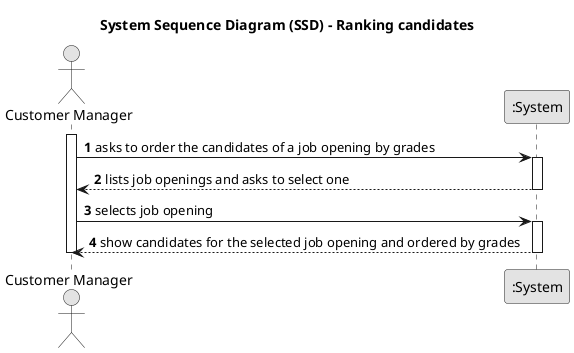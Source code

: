 @startuml
skinparam monochrome true
skinparam packageStyle rectangle
skinparam shadowing false

title System Sequence Diagram (SSD) - Ranking candidates

autonumber

actor "Customer Manager" as CMAN
participant ":System" as System

activate CMAN

    CMAN -> System : asks to order the candidates of a job opening by grades
    activate System


       System --> CMAN : lists job openings and asks to select one
    deactivate System

    CMAN -> System : selects job opening
    activate System

        System --> CMAN : show candidates for the selected job opening and ordered by grades
    deactivate System

deactivate CMAN

@enduml